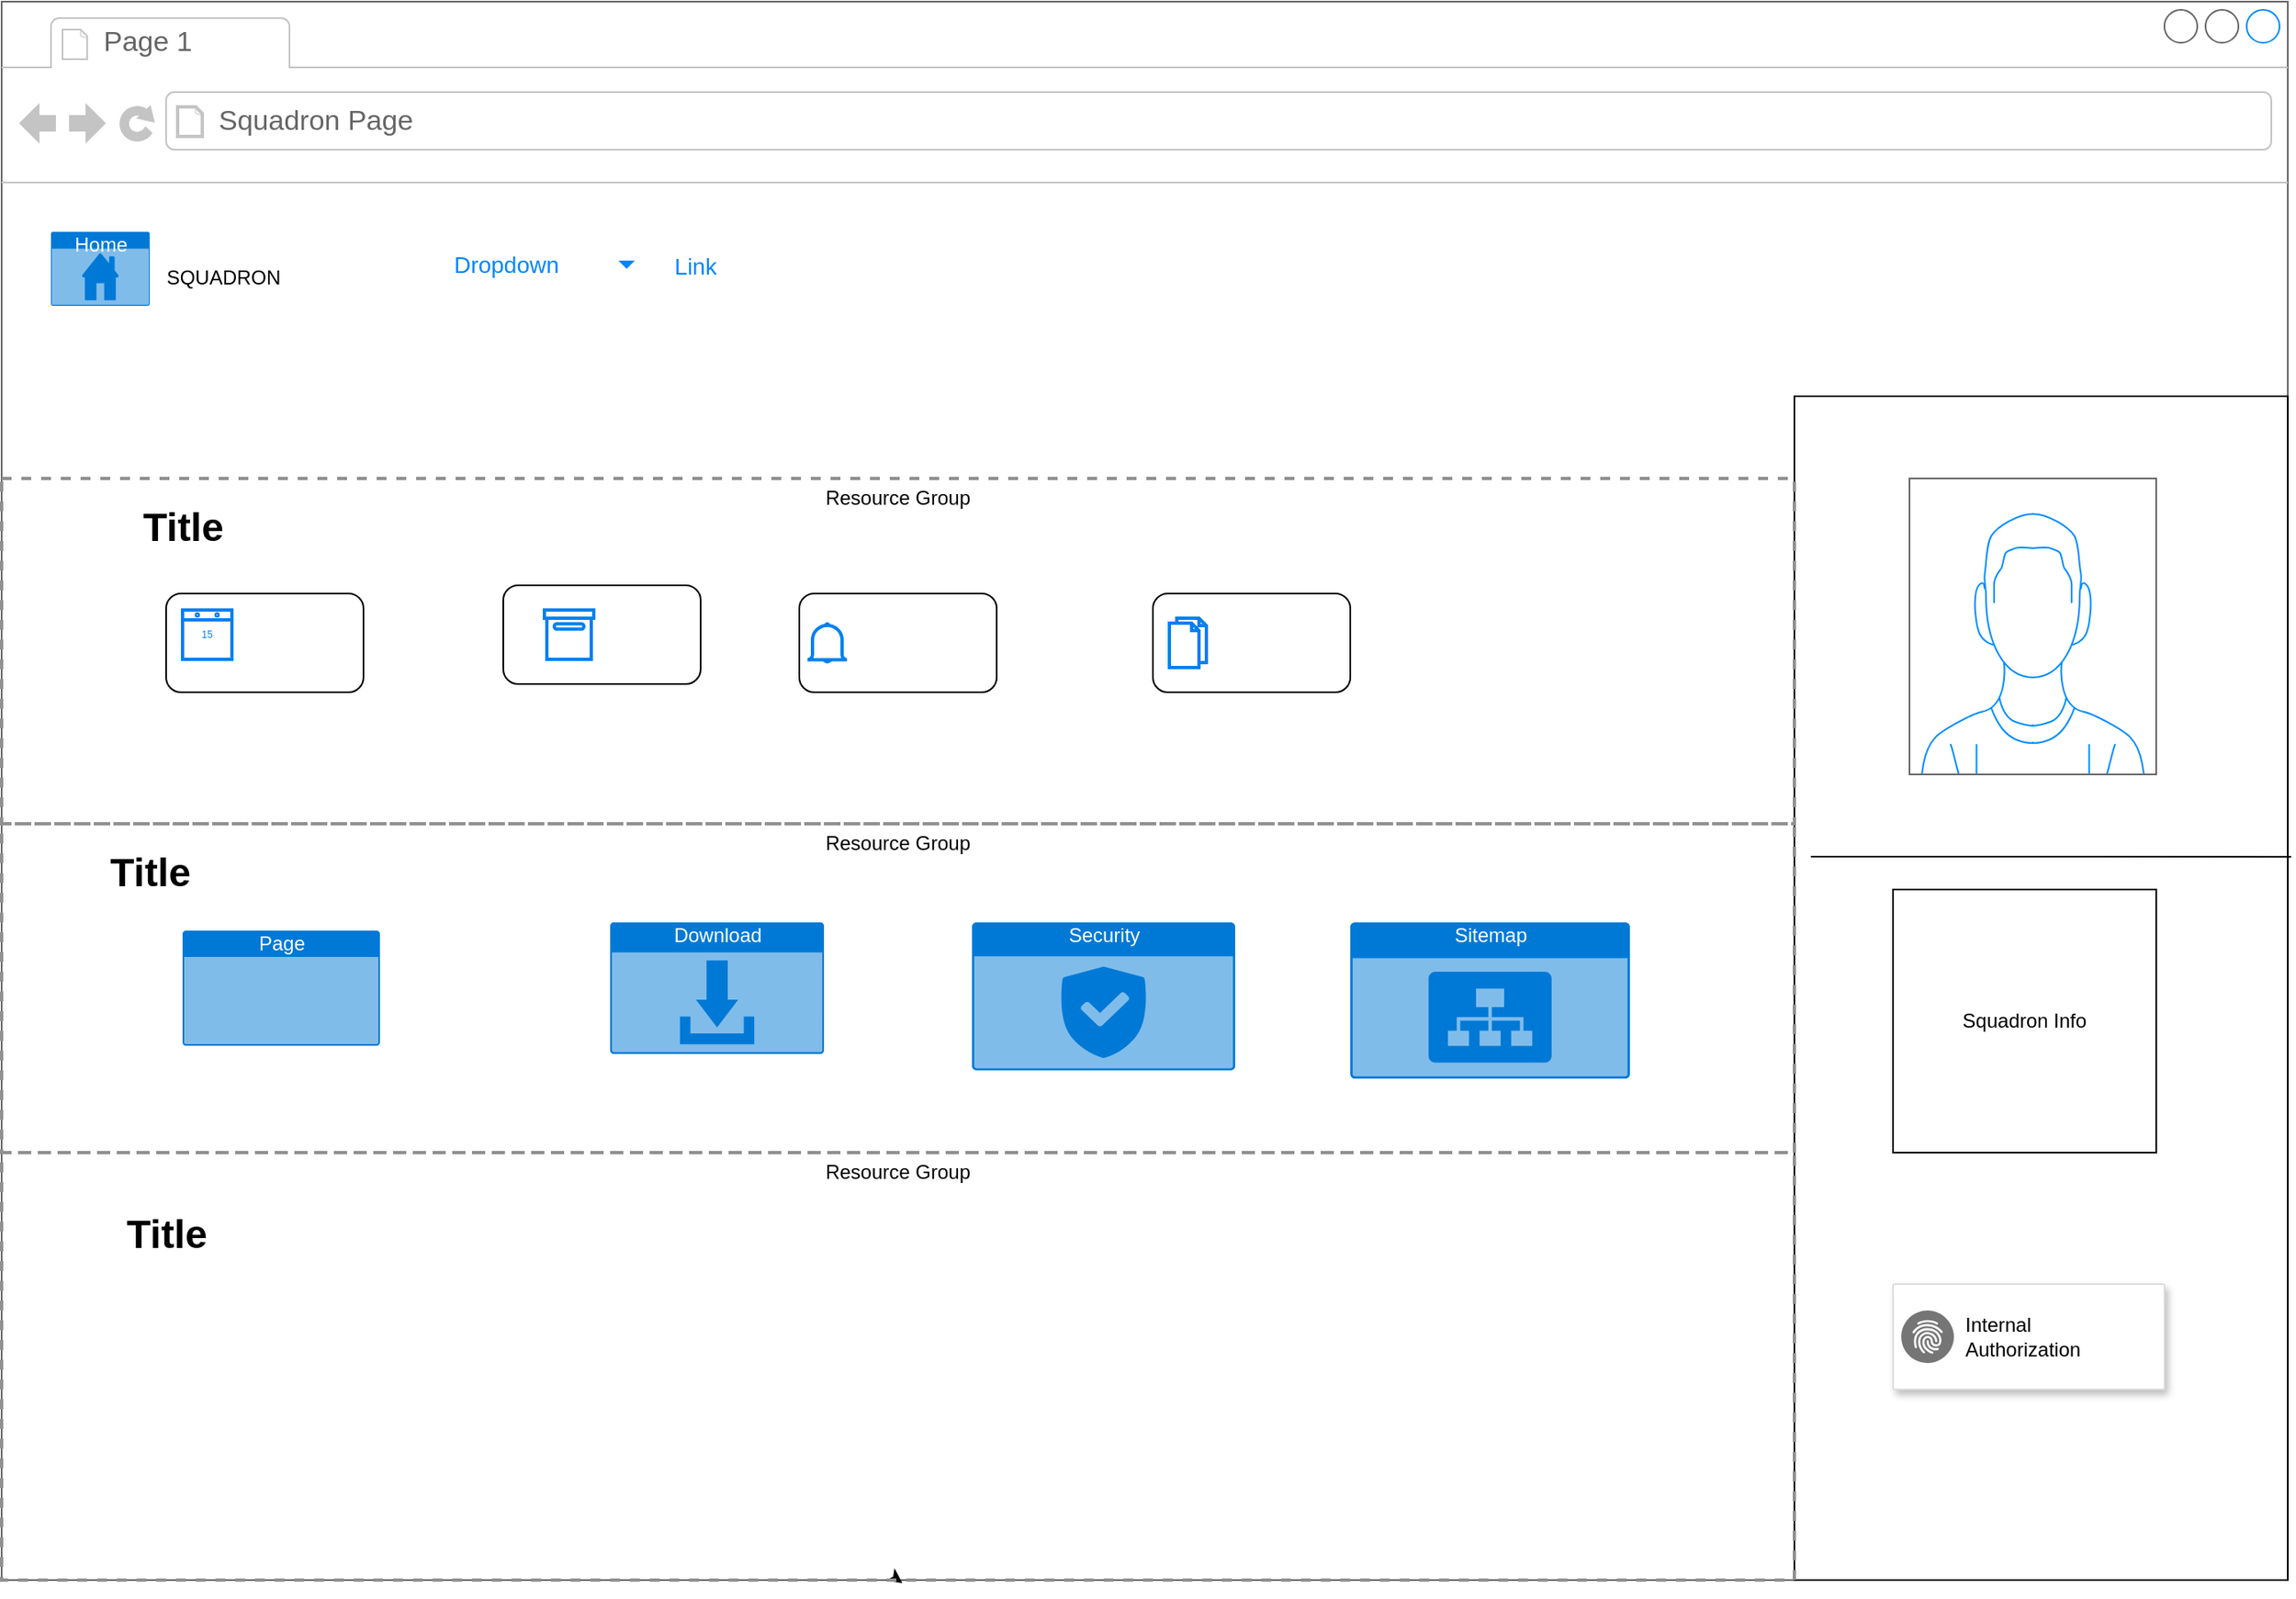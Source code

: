 <mxfile>
    <diagram id="xTdQMUEd4ajnxQN43GmU" name="Page-1">
        <mxGraphModel dx="3061" dy="931" grid="1" gridSize="10" guides="1" tooltips="1" connect="1" arrows="1" fold="1" page="1" pageScale="1" pageWidth="850" pageHeight="1100" math="0" shadow="0">
            <root>
                <mxCell id="0"/>
                <mxCell id="1" parent="0"/>
                <mxCell id="2" value="" style="rounded=0;whiteSpace=wrap;html=1;" parent="1" vertex="1">
                    <mxGeometry x="-200" y="160" width="800" height="520" as="geometry"/>
                </mxCell>
                <mxCell id="3" value="" style="strokeWidth=1;shadow=0;dashed=0;align=center;html=1;shape=mxgraph.mockup.containers.browserWindow;rSize=0;strokeColor=#666666;strokeColor2=#008cff;strokeColor3=#c4c4c4;mainText=,;recursiveResize=0;" parent="1" vertex="1">
                    <mxGeometry x="-240" y="80" width="1390" height="960" as="geometry"/>
                </mxCell>
                <mxCell id="4" value="Page 1" style="strokeWidth=1;shadow=0;dashed=0;align=center;html=1;shape=mxgraph.mockup.containers.anchor;fontSize=17;fontColor=#666666;align=left;" parent="3" vertex="1">
                    <mxGeometry x="60" y="12" width="110" height="26" as="geometry"/>
                </mxCell>
                <mxCell id="5" value="Squadron Page" style="strokeWidth=1;shadow=0;dashed=0;align=center;html=1;shape=mxgraph.mockup.containers.anchor;rSize=0;fontSize=17;fontColor=#666666;align=left;" parent="3" vertex="1">
                    <mxGeometry x="130" y="60" width="250" height="26" as="geometry"/>
                </mxCell>
                <mxCell id="20" value="Dropdown" style="strokeColor=none;fillColor=none;rSize=5;perimeter=none;whiteSpace=wrap;resizeWidth=1;align=center;spacing=20;fontSize=14;fontColor=#0085FC;spacingRight=10;" parent="3" vertex="1">
                    <mxGeometry x="232" y="140" width="160" height="40" as="geometry"/>
                </mxCell>
                <mxCell id="21" value="" style="shape=triangle;direction=south;fillColor=#0085FC;strokeColor=none;perimeter=none;sketch=0;" parent="20" vertex="1">
                    <mxGeometry x="1" y="0.5" width="10" height="5" relative="1" as="geometry">
                        <mxPoint x="-17" y="-2.5" as="offset"/>
                    </mxGeometry>
                </mxCell>
                <mxCell id="22" value="Link" style="fillColor=none;strokeColor=none;fontSize=14;fontColor=#0085FC;" parent="3" vertex="1">
                    <mxGeometry x="307" y="140" width="230" height="40" as="geometry"/>
                </mxCell>
                <mxCell id="34" value="Home" style="html=1;strokeColor=none;fillColor=#0079D6;labelPosition=center;verticalLabelPosition=middle;verticalAlign=top;align=center;fontSize=12;outlineConnect=0;spacingTop=-6;fontColor=#FFFFFF;sketch=0;shape=mxgraph.sitemap.home;" parent="3" vertex="1">
                    <mxGeometry x="30" y="140" width="60" height="45" as="geometry"/>
                </mxCell>
                <mxCell id="35" value="SQUADRON" style="text;html=1;strokeColor=none;fillColor=none;align=center;verticalAlign=middle;whiteSpace=wrap;rounded=0;" parent="3" vertex="1">
                    <mxGeometry x="100" y="145" width="70" height="45" as="geometry"/>
                </mxCell>
                <mxCell id="36" value="" style="rounded=0;whiteSpace=wrap;html=1;rotation=-90;" parent="3" vertex="1">
                    <mxGeometry x="880" y="450" width="720" height="300" as="geometry"/>
                </mxCell>
                <mxCell id="37" value="" style="verticalLabelPosition=bottom;shadow=0;dashed=0;align=center;html=1;verticalAlign=top;strokeWidth=1;shape=mxgraph.mockup.containers.userMale;strokeColor=#666666;strokeColor2=#008cff;" parent="3" vertex="1">
                    <mxGeometry x="1160" y="290" width="150" height="180" as="geometry"/>
                </mxCell>
                <mxCell id="40" value="Squadron Info" style="whiteSpace=wrap;html=1;aspect=fixed;" parent="3" vertex="1">
                    <mxGeometry x="1150" y="540" width="160" height="160" as="geometry"/>
                </mxCell>
                <mxCell id="41" value="" style="strokeColor=#dddddd;shadow=1;strokeWidth=1;rounded=1;absoluteArcSize=1;arcSize=2;" parent="3" vertex="1">
                    <mxGeometry x="1150" y="780" width="165" height="64" as="geometry"/>
                </mxCell>
                <mxCell id="42" value="Internal&lt;br&gt;Authorization" style="sketch=0;dashed=0;connectable=0;html=1;fillColor=#757575;strokeColor=none;shape=mxgraph.gcp2.internal_payment_authorization;part=1;labelPosition=right;verticalLabelPosition=middle;align=left;verticalAlign=middle;spacingLeft=5;fontSize=12;" parent="41" vertex="1">
                    <mxGeometry y="0.5" width="32" height="32" relative="1" as="geometry">
                        <mxPoint x="5" y="-16" as="offset"/>
                    </mxGeometry>
                </mxCell>
                <mxCell id="45" value="Resource Group" style="fontStyle=0;verticalAlign=top;align=center;spacingTop=-2;fillColor=none;rounded=0;whiteSpace=wrap;html=1;strokeColor=#919191;strokeWidth=2;dashed=1;container=1;collapsible=0;expand=0;recursiveResize=0;" parent="3" vertex="1">
                    <mxGeometry y="500" width="1090" height="200" as="geometry"/>
                </mxCell>
                <mxCell id="51" value="Page" style="html=1;strokeColor=none;fillColor=#0079D6;labelPosition=center;verticalLabelPosition=middle;verticalAlign=top;align=center;fontSize=12;outlineConnect=0;spacingTop=-6;fontColor=#FFFFFF;sketch=0;shape=mxgraph.sitemap.page;" parent="45" vertex="1">
                    <mxGeometry x="110" y="65" width="120" height="70" as="geometry"/>
                </mxCell>
                <mxCell id="52" value="Download" style="html=1;strokeColor=none;fillColor=#0079D6;labelPosition=center;verticalLabelPosition=middle;verticalAlign=top;align=center;fontSize=12;outlineConnect=0;spacingTop=-6;fontColor=#FFFFFF;sketch=0;shape=mxgraph.sitemap.download;" parent="45" vertex="1">
                    <mxGeometry x="370" y="60" width="130" height="80" as="geometry"/>
                </mxCell>
                <mxCell id="53" value="Security" style="html=1;strokeColor=none;fillColor=#0079D6;labelPosition=center;verticalLabelPosition=middle;verticalAlign=top;align=center;fontSize=12;outlineConnect=0;spacingTop=-6;fontColor=#FFFFFF;sketch=0;shape=mxgraph.sitemap.security;" parent="45" vertex="1">
                    <mxGeometry x="590" y="60" width="160" height="90" as="geometry"/>
                </mxCell>
                <mxCell id="54" value="Sitemap" style="html=1;strokeColor=none;fillColor=#0079D6;labelPosition=center;verticalLabelPosition=middle;verticalAlign=top;align=center;fontSize=12;outlineConnect=0;spacingTop=-6;fontColor=#FFFFFF;sketch=0;shape=mxgraph.sitemap.sitemap;" parent="45" vertex="1">
                    <mxGeometry x="820" y="60" width="170" height="95" as="geometry"/>
                </mxCell>
                <mxCell id="60" value="Title" style="text;strokeColor=none;fillColor=none;html=1;fontSize=24;fontStyle=1;verticalAlign=middle;align=center;" parent="45" vertex="1">
                    <mxGeometry x="40" y="10" width="100" height="40" as="geometry"/>
                </mxCell>
                <mxCell id="63" style="edgeStyle=none;html=1;exitX=0.5;exitY=1;exitDx=0;exitDy=0;" edge="1" parent="3" source="46" target="3">
                    <mxGeometry relative="1" as="geometry"/>
                </mxCell>
                <mxCell id="IxTp54TMDiCBLGXUxMrZ-62" style="edgeStyle=none;html=1;exitX=0.5;exitY=1;exitDx=0;exitDy=0;entryX=0.394;entryY=1.002;entryDx=0;entryDy=0;entryPerimeter=0;" edge="1" parent="3" source="46" target="3">
                    <mxGeometry relative="1" as="geometry"/>
                </mxCell>
                <mxCell id="46" value="Resource Group" style="fontStyle=0;verticalAlign=top;align=center;spacingTop=-2;fillColor=none;rounded=0;whiteSpace=wrap;html=1;strokeColor=#919191;strokeWidth=2;dashed=1;container=1;collapsible=0;expand=0;recursiveResize=0;" parent="3" vertex="1">
                    <mxGeometry y="700" width="1090" height="260" as="geometry"/>
                </mxCell>
                <mxCell id="61" value="Title" style="text;strokeColor=none;fillColor=none;html=1;fontSize=24;fontStyle=1;verticalAlign=middle;align=center;" parent="46" vertex="1">
                    <mxGeometry x="50" y="30" width="100" height="40" as="geometry"/>
                </mxCell>
                <mxCell id="44" value="Resource Group" style="fontStyle=0;verticalAlign=top;align=center;spacingTop=-2;fillColor=none;rounded=0;whiteSpace=wrap;html=1;strokeColor=#919191;strokeWidth=2;dashed=1;container=1;collapsible=0;expand=0;recursiveResize=0;" parent="3" vertex="1">
                    <mxGeometry y="290" width="1090" height="210" as="geometry"/>
                </mxCell>
                <mxCell id="57" value="" style="rounded=1;whiteSpace=wrap;html=1;" parent="44" vertex="1">
                    <mxGeometry x="485" y="70" width="120" height="60" as="geometry"/>
                </mxCell>
                <mxCell id="56" value="" style="rounded=1;whiteSpace=wrap;html=1;" parent="44" vertex="1">
                    <mxGeometry x="305" y="65" width="120" height="60" as="geometry"/>
                </mxCell>
                <mxCell id="58" value="" style="rounded=1;whiteSpace=wrap;html=1;" parent="44" vertex="1">
                    <mxGeometry x="700" y="70" width="120" height="60" as="geometry"/>
                </mxCell>
                <mxCell id="55" value="" style="rounded=1;whiteSpace=wrap;html=1;" parent="44" vertex="1">
                    <mxGeometry x="100" y="70" width="120" height="60" as="geometry"/>
                </mxCell>
                <mxCell id="47" value="" style="html=1;verticalLabelPosition=bottom;align=center;labelBackgroundColor=#ffffff;verticalAlign=top;strokeWidth=2;strokeColor=#0080F0;shadow=0;dashed=0;shape=mxgraph.ios7.icons.calendar;" parent="44" vertex="1">
                    <mxGeometry x="110" y="80" width="30" height="30" as="geometry"/>
                </mxCell>
                <mxCell id="48" value="" style="html=1;verticalLabelPosition=bottom;align=center;labelBackgroundColor=#ffffff;verticalAlign=top;strokeWidth=2;strokeColor=#0080F0;shadow=0;dashed=0;shape=mxgraph.ios7.icons.box;" parent="44" vertex="1">
                    <mxGeometry x="330" y="80" width="30" height="30" as="geometry"/>
                </mxCell>
                <mxCell id="49" value="" style="html=1;verticalLabelPosition=bottom;align=center;labelBackgroundColor=#ffffff;verticalAlign=top;strokeWidth=2;strokeColor=#0080F0;shadow=0;dashed=0;shape=mxgraph.ios7.icons.bell;" parent="44" vertex="1">
                    <mxGeometry x="490" y="88.45" width="24" height="23.1" as="geometry"/>
                </mxCell>
                <mxCell id="50" value="" style="html=1;verticalLabelPosition=bottom;align=center;labelBackgroundColor=#ffffff;verticalAlign=top;strokeWidth=2;strokeColor=#0080F0;shadow=0;dashed=0;shape=mxgraph.ios7.icons.documents;" parent="44" vertex="1">
                    <mxGeometry x="710" y="85" width="22.5" height="30" as="geometry"/>
                </mxCell>
                <mxCell id="59" value="Title" style="text;strokeColor=none;fillColor=none;html=1;fontSize=24;fontStyle=1;verticalAlign=middle;align=center;" parent="44" vertex="1">
                    <mxGeometry x="60" y="10" width="100" height="40" as="geometry"/>
                </mxCell>
                <mxCell id="39" value="" style="endArrow=none;html=1;exitX=0.611;exitY=1.007;exitDx=0;exitDy=0;exitPerimeter=0;" parent="1" source="36" edge="1">
                    <mxGeometry width="50" height="50" relative="1" as="geometry">
                        <mxPoint x="470" y="640" as="sourcePoint"/>
                        <mxPoint x="860" y="600" as="targetPoint"/>
                    </mxGeometry>
                </mxCell>
            </root>
        </mxGraphModel>
    </diagram>
    <diagram id="RSe2535E9dac6oI3ZhKJ" name="Page-2">
        <mxGraphModel dx="1871" dy="788" grid="1" gridSize="8" guides="1" tooltips="1" connect="1" arrows="1" fold="1" page="1" pageScale="1" pageWidth="850" pageHeight="1100" math="0" shadow="0">
            <root>
                <mxCell id="0"/>
                <mxCell id="1" parent="0"/>
                <mxCell id="ZsQeQvGXuoKPmC7OKsb3-31" value="" style="strokeWidth=1;shadow=0;dashed=0;align=center;html=1;shape=mxgraph.mockup.containers.browserWindow;rSize=0;strokeColor=#666666;strokeColor2=#008cff;strokeColor3=#c4c4c4;mainText=,;recursiveResize=0;" parent="1" vertex="1">
                    <mxGeometry width="850" height="640" as="geometry"/>
                </mxCell>
                <mxCell id="ZsQeQvGXuoKPmC7OKsb3-32" value="Page 1" style="strokeWidth=1;shadow=0;dashed=0;align=center;html=1;shape=mxgraph.mockup.containers.anchor;fontSize=17;fontColor=#666666;align=left;" parent="ZsQeQvGXuoKPmC7OKsb3-31" vertex="1">
                    <mxGeometry x="60" y="12" width="110" height="26" as="geometry"/>
                </mxCell>
                <mxCell id="ZsQeQvGXuoKPmC7OKsb3-33" value="https://www.draw.io" style="strokeWidth=1;shadow=0;dashed=0;align=center;html=1;shape=mxgraph.mockup.containers.anchor;rSize=0;fontSize=17;fontColor=#666666;align=left;" parent="ZsQeQvGXuoKPmC7OKsb3-31" vertex="1">
                    <mxGeometry x="130" y="60" width="250" height="26" as="geometry"/>
                </mxCell>
                <mxCell id="ZsQeQvGXuoKPmC7OKsb3-40" value="Active" style="fillColor=none;strokeColor=none;fontSize=14;fontColor=#0085FC;align=left;spacing=10;" parent="ZsQeQvGXuoKPmC7OKsb3-31" vertex="1">
                    <mxGeometry x="20" y="220" width="80" height="30" as="geometry"/>
                </mxCell>
                <mxCell id="ZsQeQvGXuoKPmC7OKsb3-41" value="Link" style="fillColor=none;strokeColor=none;fontSize=14;fontColor=#0085FC;align=left;spacing=10;" parent="ZsQeQvGXuoKPmC7OKsb3-31" vertex="1">
                    <mxGeometry x="20" y="260" width="80" height="30" as="geometry"/>
                </mxCell>
                <mxCell id="ZsQeQvGXuoKPmC7OKsb3-42" value="Link" style="fillColor=none;strokeColor=none;fontSize=14;fontColor=#0085FC;align=left;spacing=10;" parent="ZsQeQvGXuoKPmC7OKsb3-31" vertex="1">
                    <mxGeometry x="20" y="300" width="80" height="30" as="geometry"/>
                </mxCell>
                <mxCell id="ZsQeQvGXuoKPmC7OKsb3-43" value="Disabled" style="fillColor=none;strokeColor=none;fontSize=14;fontColor=#7D868C;align=left;spacing=10;" parent="ZsQeQvGXuoKPmC7OKsb3-31" vertex="1">
                    <mxGeometry x="20" y="340" width="80" height="30" as="geometry"/>
                </mxCell>
                <mxCell id="skzmr0lXJ0-Q3Rgfkr3k-1" value="Resource Group" style="fontStyle=0;verticalAlign=top;align=center;spacingTop=-2;fillColor=none;rounded=0;whiteSpace=wrap;html=1;strokeColor=#919191;strokeWidth=2;dashed=1;container=1;collapsible=0;expand=0;recursiveResize=0;" parent="ZsQeQvGXuoKPmC7OKsb3-31" vertex="1">
                    <mxGeometry x="140" y="220" width="680" height="420" as="geometry"/>
                </mxCell>
                <mxCell id="ZsQeQvGXuoKPmC7OKsb3-4" value="Dropdown" style="strokeColor=none;fillColor=none;rSize=5;perimeter=none;whiteSpace=wrap;resizeWidth=1;align=center;spacing=20;fontSize=14;fontColor=#0085FC;spacingRight=10;" parent="1" vertex="1">
                    <mxGeometry x="232" y="140" width="160" height="40" as="geometry"/>
                </mxCell>
                <mxCell id="ZsQeQvGXuoKPmC7OKsb3-5" value="" style="shape=triangle;direction=south;fillColor=#0085FC;strokeColor=none;perimeter=none;sketch=0;" parent="ZsQeQvGXuoKPmC7OKsb3-4" vertex="1">
                    <mxGeometry x="1" y="0.5" width="10" height="5" relative="1" as="geometry">
                        <mxPoint x="-17" y="-2.5" as="offset"/>
                    </mxGeometry>
                </mxCell>
                <mxCell id="ZsQeQvGXuoKPmC7OKsb3-6" value="Link" style="fillColor=none;strokeColor=none;fontSize=14;fontColor=#0085FC;" parent="1" vertex="1">
                    <mxGeometry x="307" y="140" width="230" height="40" as="geometry"/>
                </mxCell>
                <mxCell id="ZsQeQvGXuoKPmC7OKsb3-7" value="Home" style="html=1;strokeColor=none;fillColor=#0079D6;labelPosition=center;verticalLabelPosition=middle;verticalAlign=top;align=center;fontSize=12;outlineConnect=0;spacingTop=-6;fontColor=#FFFFFF;sketch=0;shape=mxgraph.sitemap.home;" parent="1" vertex="1">
                    <mxGeometry x="30" y="140" width="60" height="45" as="geometry"/>
                </mxCell>
                <mxCell id="ZsQeQvGXuoKPmC7OKsb3-8" value="SQUADRON" style="text;html=1;strokeColor=none;fillColor=none;align=center;verticalAlign=middle;whiteSpace=wrap;rounded=0;" parent="1" vertex="1">
                    <mxGeometry x="100" y="145" width="70" height="45" as="geometry"/>
                </mxCell>
            </root>
        </mxGraphModel>
    </diagram>
</mxfile>